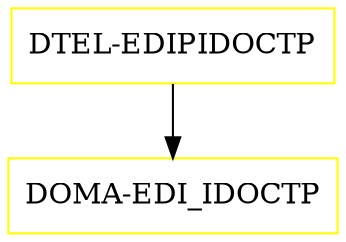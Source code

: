 digraph G {
  "DTEL-EDIPIDOCTP" [shape=box,color=yellow];
  "DOMA-EDI_IDOCTP" [shape=box,color=yellow,URL="./DOMA_EDI_IDOCTP.html"];
  "DTEL-EDIPIDOCTP" -> "DOMA-EDI_IDOCTP";
}
